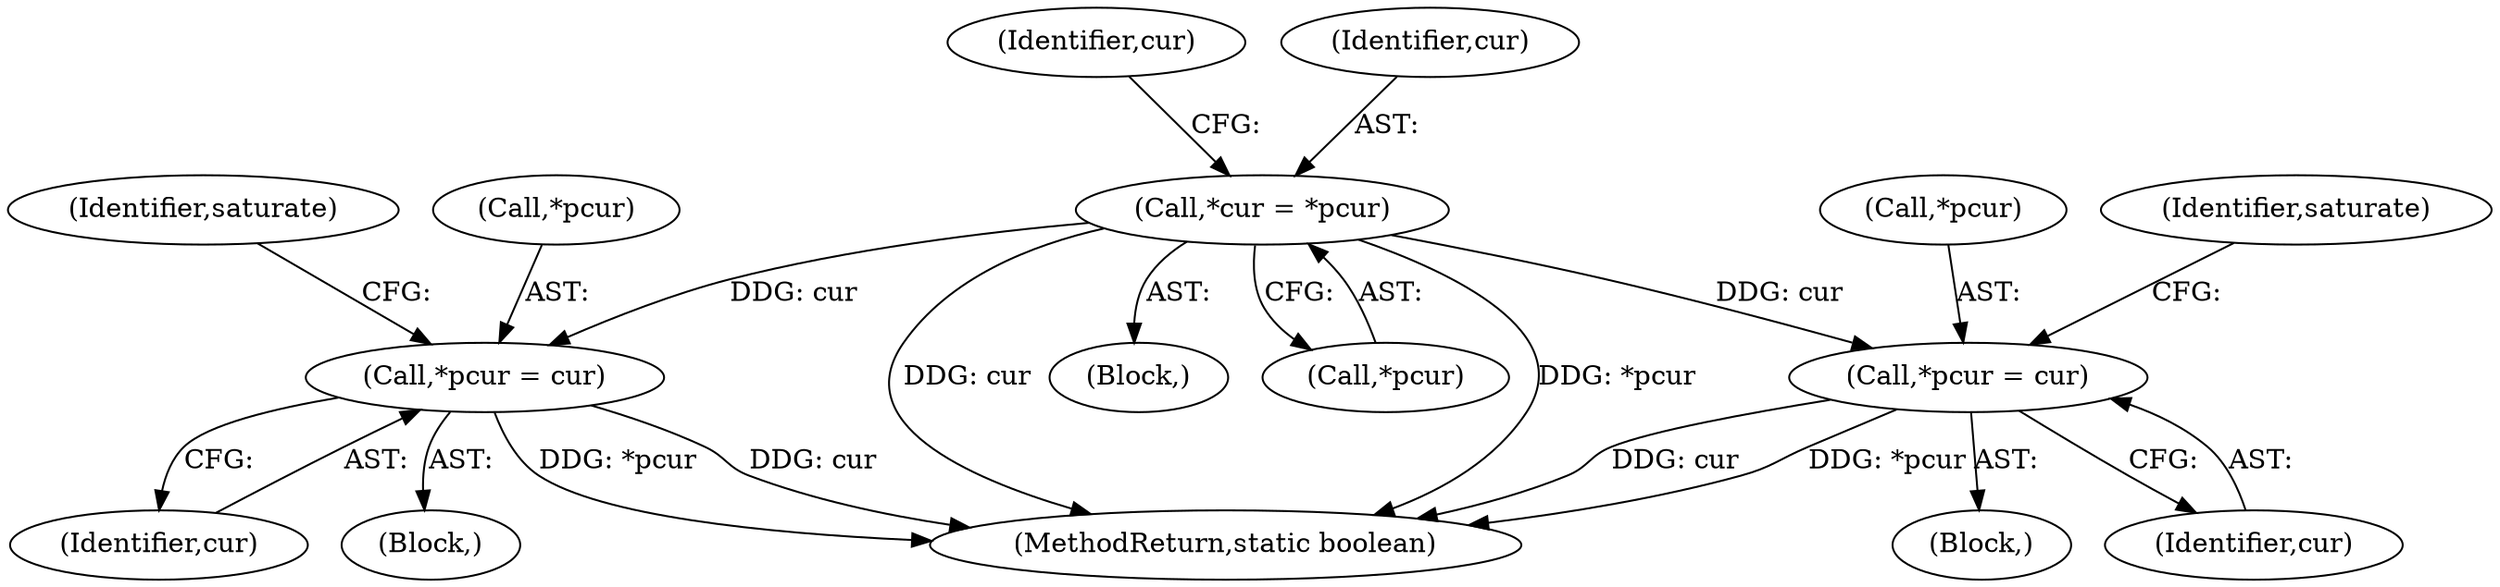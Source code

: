 digraph "0_virglrenderer_e534b51ca3c3cd25f3990589932a9ed711c59b27@pointer" {
"1002185" [label="(Call,*cur = *pcur)"];
"1002197" [label="(Call,*pcur = cur)"];
"1002221" [label="(Call,*pcur = cur)"];
"1002222" [label="(Call,*pcur)"];
"1002221" [label="(Call,*pcur = cur)"];
"1002192" [label="(Identifier,cur)"];
"1002200" [label="(Identifier,cur)"];
"1002227" [label="(Identifier,saturate)"];
"1002183" [label="(Block,)"];
"1002203" [label="(Identifier,saturate)"];
"1002186" [label="(Identifier,cur)"];
"1004167" [label="(MethodReturn,static boolean)"];
"1002197" [label="(Call,*pcur = cur)"];
"1002220" [label="(Block,)"];
"1002224" [label="(Identifier,cur)"];
"1002196" [label="(Block,)"];
"1002198" [label="(Call,*pcur)"];
"1002187" [label="(Call,*pcur)"];
"1002185" [label="(Call,*cur = *pcur)"];
"1002185" -> "1002183"  [label="AST: "];
"1002185" -> "1002187"  [label="CFG: "];
"1002186" -> "1002185"  [label="AST: "];
"1002187" -> "1002185"  [label="AST: "];
"1002192" -> "1002185"  [label="CFG: "];
"1002185" -> "1004167"  [label="DDG: cur"];
"1002185" -> "1004167"  [label="DDG: *pcur"];
"1002185" -> "1002197"  [label="DDG: cur"];
"1002185" -> "1002221"  [label="DDG: cur"];
"1002197" -> "1002196"  [label="AST: "];
"1002197" -> "1002200"  [label="CFG: "];
"1002198" -> "1002197"  [label="AST: "];
"1002200" -> "1002197"  [label="AST: "];
"1002203" -> "1002197"  [label="CFG: "];
"1002197" -> "1004167"  [label="DDG: cur"];
"1002197" -> "1004167"  [label="DDG: *pcur"];
"1002221" -> "1002220"  [label="AST: "];
"1002221" -> "1002224"  [label="CFG: "];
"1002222" -> "1002221"  [label="AST: "];
"1002224" -> "1002221"  [label="AST: "];
"1002227" -> "1002221"  [label="CFG: "];
"1002221" -> "1004167"  [label="DDG: cur"];
"1002221" -> "1004167"  [label="DDG: *pcur"];
}
